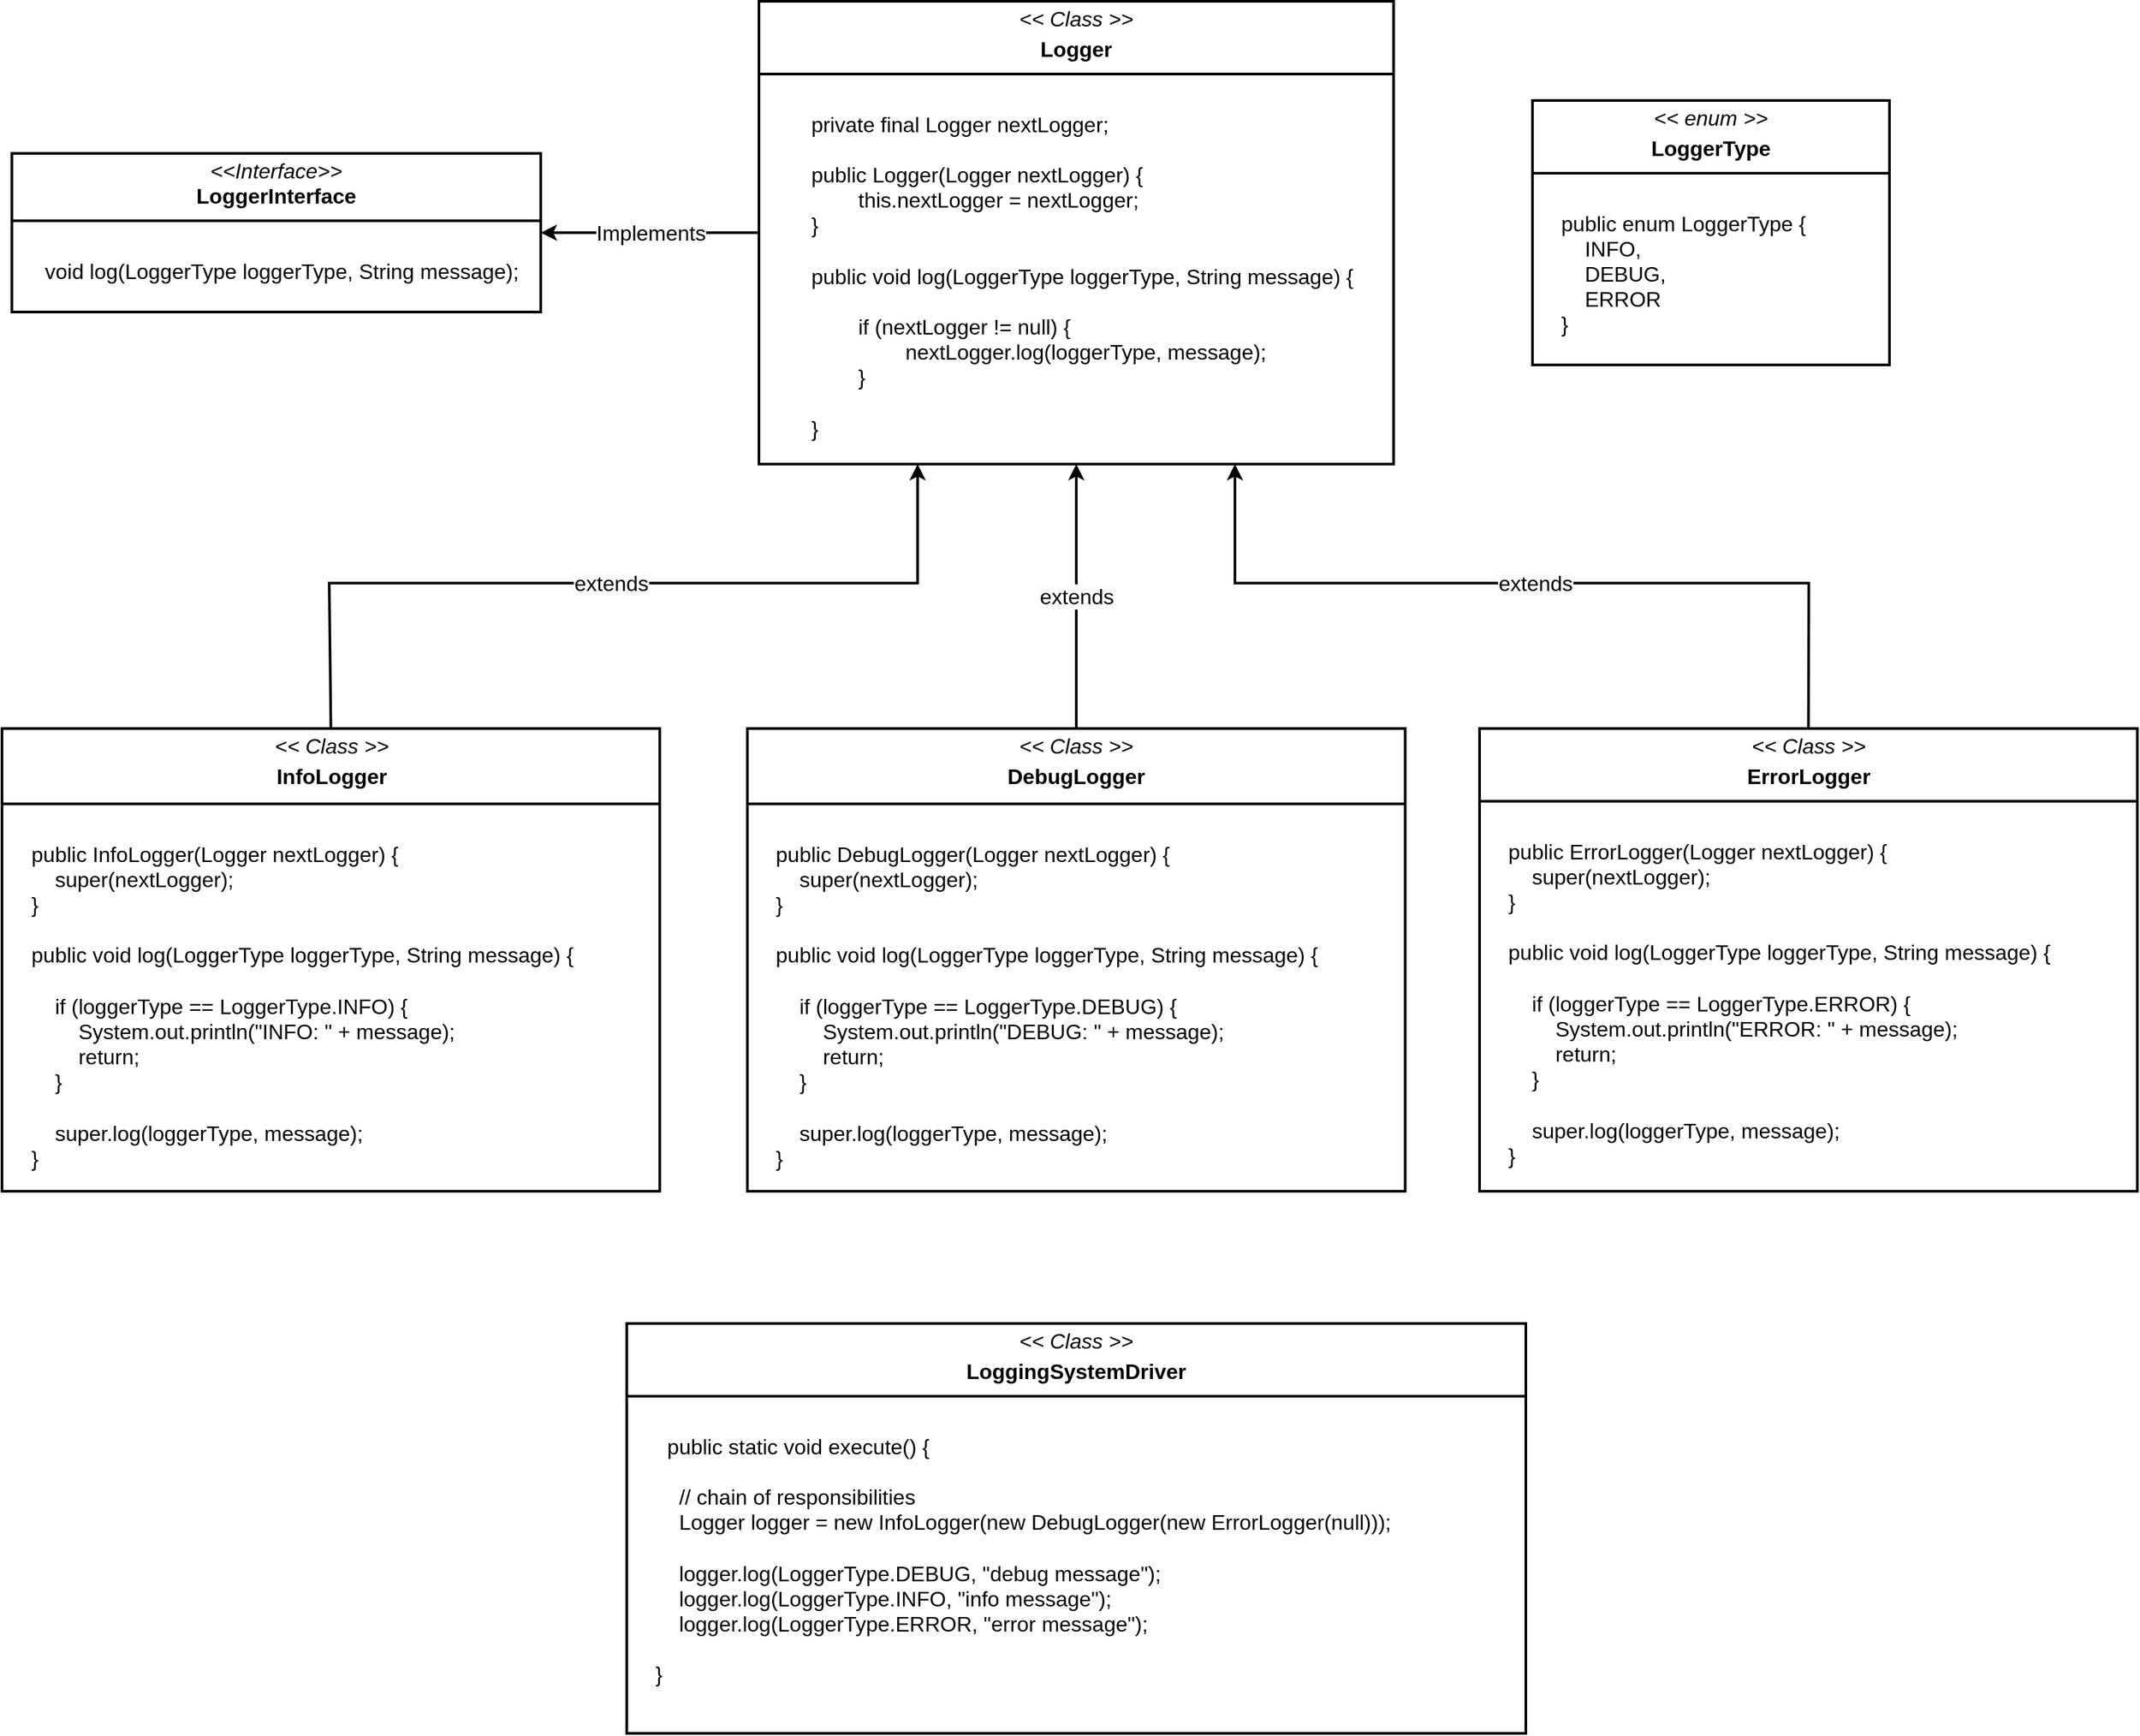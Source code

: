 <mxfile version="26.0.11">
  <diagram name="Page-1" id="LjOB1kVfF4TRjhF8uysn">
    <mxGraphModel dx="4930" dy="3590" grid="1" gridSize="10" guides="1" tooltips="1" connect="1" arrows="1" fold="1" page="1" pageScale="1" pageWidth="850" pageHeight="1100" math="0" shadow="0">
      <root>
        <mxCell id="0" />
        <mxCell id="1" parent="0" />
        <mxCell id="WkI4s-2Gp-hY98LB0IXU-2" value="&lt;p style=&quot;margin: 4px 0px 0px; text-align: center;&quot;&gt;&lt;font&gt;&lt;i&gt;&amp;lt;&amp;lt;Interface&amp;gt;&amp;gt;&lt;/i&gt;&lt;br&gt;&lt;span&gt;&lt;b&gt;LoggerInterface&lt;/b&gt;&lt;/span&gt;&lt;/font&gt;&lt;/p&gt;&lt;hr style=&quot;border-style: solid;&quot;&gt;&lt;p style=&quot;margin: 0px 0px 0px 4px; text-align: center;&quot;&gt;&lt;span style=&quot;background-color: initial;&quot;&gt;&lt;font&gt;&lt;br&gt;&lt;/font&gt;&lt;/span&gt;&lt;/p&gt;&lt;p style=&quot;margin: 0px 0px 0px 4px; text-align: center;&quot;&gt;&lt;span&gt;&amp;nbsp;void log(LoggerType loggerType, String message);&lt;/span&gt;&lt;/p&gt;" style="verticalAlign=top;align=left;overflow=fill;html=1;whiteSpace=wrap;strokeWidth=2;fontSize=16;fillColor=none;" vertex="1" parent="1">
          <mxGeometry x="-140" y="35" width="400" height="120" as="geometry" />
        </mxCell>
        <mxCell id="WkI4s-2Gp-hY98LB0IXU-3" value="&lt;p style=&quot;margin: 4px 0px 0px; text-align: center;&quot;&gt;&lt;span style=&quot;background-color: initial;&quot;&gt;&lt;font&gt;&lt;i&gt;&amp;lt;&amp;lt; Class &amp;gt;&amp;gt;&lt;/i&gt;&lt;/font&gt;&lt;/span&gt;&lt;/p&gt;&lt;p style=&quot;margin: 4px 0px 0px; text-align: center;&quot;&gt;&lt;b&gt;InfoLogger&lt;/b&gt;&lt;/p&gt;&lt;div style=&quot;height: 2px;&quot;&gt;&lt;br&gt;&lt;/div&gt;&lt;hr style=&quot;border-style: solid;&quot;&gt;&lt;p style=&quot;margin: 0px 0px 0px 4px;&quot;&gt;&lt;font&gt;&lt;br&gt;&lt;/font&gt;&lt;/p&gt;&lt;p style=&quot;margin: 0px 0px 0px 4px;&quot;&gt;&lt;font&gt;&amp;nbsp; &amp;nbsp;&amp;nbsp;&lt;/font&gt;&lt;span style=&quot;background-color: transparent;&quot;&gt;public InfoLogger(Logger nextLogger) {&lt;/span&gt;&lt;/p&gt;&lt;p style=&quot;margin: 0px 0px 0px 4px;&quot;&gt;&amp;nbsp; &amp;nbsp; &amp;nbsp; &amp;nbsp; super(nextLogger);&lt;/p&gt;&lt;p style=&quot;margin: 0px 0px 0px 4px;&quot;&gt;&amp;nbsp; &amp;nbsp; }&lt;/p&gt;&lt;p style=&quot;margin: 0px 0px 0px 4px;&quot;&gt;&lt;br&gt;&lt;/p&gt;&lt;p style=&quot;margin: 0px 0px 0px 4px;&quot;&gt;&amp;nbsp; &amp;nbsp; public void log(LoggerType loggerType, String message) {&lt;/p&gt;&lt;p style=&quot;margin: 0px 0px 0px 4px;&quot;&gt;&amp;nbsp; &amp;nbsp; &amp;nbsp; &amp;nbsp;&amp;nbsp;&lt;/p&gt;&lt;p style=&quot;margin: 0px 0px 0px 4px;&quot;&gt;&lt;span style=&quot;white-space: pre;&quot;&gt;&#x9;&lt;/span&gt;if (loggerType == LoggerType.INFO) {&lt;/p&gt;&lt;p style=&quot;margin: 0px 0px 0px 4px;&quot;&gt;&amp;nbsp; &amp;nbsp; &amp;nbsp; &amp;nbsp; &amp;nbsp; &amp;nbsp; System.out.println(&quot;INFO: &quot; + message);&lt;/p&gt;&lt;p style=&quot;margin: 0px 0px 0px 4px;&quot;&gt;&amp;nbsp; &amp;nbsp; &amp;nbsp; &amp;nbsp; &amp;nbsp; &amp;nbsp; return;&lt;/p&gt;&lt;p style=&quot;margin: 0px 0px 0px 4px;&quot;&gt;&amp;nbsp; &amp;nbsp; &amp;nbsp; &amp;nbsp; }&lt;/p&gt;&lt;p style=&quot;margin: 0px 0px 0px 4px;&quot;&gt;&lt;br&gt;&lt;/p&gt;&lt;p style=&quot;margin: 0px 0px 0px 4px;&quot;&gt;&amp;nbsp; &amp;nbsp; &amp;nbsp; &amp;nbsp; super.log(loggerType, message);&lt;/p&gt;&lt;p style=&quot;margin: 0px 0px 0px 4px;&quot;&gt;&amp;nbsp; &amp;nbsp; }&lt;/p&gt;" style="verticalAlign=top;align=left;overflow=fill;html=1;whiteSpace=wrap;strokeWidth=2;fontSize=16;fillColor=none;" vertex="1" parent="1">
          <mxGeometry x="-147.5" y="470" width="497.5" height="350" as="geometry" />
        </mxCell>
        <mxCell id="WkI4s-2Gp-hY98LB0IXU-4" value="&lt;p style=&quot;margin: 4px 0px 0px; text-align: center;&quot;&gt;&lt;span style=&quot;background-color: initial;&quot;&gt;&lt;font&gt;&lt;i&gt;&amp;lt;&amp;lt; Class &amp;gt;&amp;gt;&lt;/i&gt;&lt;/font&gt;&lt;/span&gt;&lt;/p&gt;&lt;p style=&quot;margin: 4px 0px 0px; text-align: center;&quot;&gt;&lt;font&gt;&lt;span&gt;&lt;b&gt;Logger&lt;/b&gt;&lt;/span&gt;&lt;/font&gt;&lt;/p&gt;&lt;hr style=&quot;border-style: solid;&quot;&gt;&lt;p style=&quot;margin: 0px 0px 0px 4px;&quot;&gt;&lt;font&gt;&lt;br&gt;&lt;/font&gt;&lt;/p&gt;&lt;p style=&quot;margin: 0px 0px 0px 4px;&quot;&gt;&lt;span style=&quot;white-space: pre;&quot;&gt;&#x9;&lt;/span&gt;&lt;span style=&quot;background-color: transparent;&quot;&gt;private final Logger nextLogger;&lt;br&gt;&lt;br&gt;    &lt;span style=&quot;white-space: pre;&quot;&gt;&#x9;&lt;/span&gt;public Logger(Logger nextLogger) {&lt;br&gt;        &lt;span style=&quot;white-space: pre;&quot;&gt;&#x9;&lt;/span&gt;&lt;span style=&quot;white-space: pre;&quot;&gt;&#x9;&lt;/span&gt;this.nextLogger = nextLogger;&lt;br&gt;    &lt;span style=&quot;white-space: pre;&quot;&gt;&#x9;&lt;/span&gt;}&lt;br&gt;&lt;br&gt;    &lt;span style=&quot;white-space: pre;&quot;&gt;&#x9;&lt;/span&gt;public void log(LoggerType loggerType, String message) {&lt;br&gt;        &lt;span style=&quot;white-space: pre;&quot;&gt;&lt;br&gt;&lt;/span&gt;&lt;/span&gt;&lt;/p&gt;&lt;p style=&quot;margin: 0px 0px 0px 4px;&quot;&gt;&lt;span style=&quot;background-color: transparent;&quot;&gt;&lt;span style=&quot;white-space: pre;&quot;&gt;&#x9;&lt;/span&gt;&lt;span style=&quot;white-space: pre;&quot;&gt;&#x9;&lt;/span&gt;if (nextLogger != null) {&lt;br&gt;            &lt;span style=&quot;white-space: pre;&quot;&gt;&#x9;&lt;/span&gt;&lt;span style=&quot;white-space: pre;&quot;&gt;&#x9;&lt;/span&gt;&lt;span style=&quot;white-space: pre;&quot;&gt;&#x9;&lt;/span&gt;nextLogger.log(loggerType, message);&lt;br&gt;        &lt;span style=&quot;white-space: pre;&quot;&gt;&#x9;&lt;span style=&quot;white-space: pre;&quot;&gt;&#x9;&lt;/span&gt;&lt;/span&gt;}&lt;/span&gt;&lt;/p&gt;&lt;p style=&quot;margin: 0px 0px 0px 4px;&quot;&gt;&lt;span style=&quot;background-color: transparent;&quot;&gt;&lt;br&gt;    &lt;span style=&quot;white-space: pre;&quot;&gt;&#x9;&lt;/span&gt;}&lt;/span&gt;&lt;br&gt;&lt;/p&gt;" style="verticalAlign=top;align=left;overflow=fill;html=1;whiteSpace=wrap;strokeWidth=2;fontSize=16;fillColor=none;" vertex="1" parent="1">
          <mxGeometry x="425" y="-80" width="480" height="350" as="geometry" />
        </mxCell>
        <mxCell id="WkI4s-2Gp-hY98LB0IXU-5" value="" style="endArrow=classic;html=1;rounded=0;exitX=0.5;exitY=0;exitDx=0;exitDy=0;strokeWidth=2;fontSize=16;entryX=0.25;entryY=1;entryDx=0;entryDy=0;" edge="1" parent="1" source="WkI4s-2Gp-hY98LB0IXU-3" target="WkI4s-2Gp-hY98LB0IXU-4">
          <mxGeometry relative="1" as="geometry">
            <mxPoint x="390" y="140" as="sourcePoint" />
            <mxPoint x="570" y="350" as="targetPoint" />
            <Array as="points">
              <mxPoint x="100" y="360" />
              <mxPoint x="545" y="360" />
            </Array>
          </mxGeometry>
        </mxCell>
        <mxCell id="WkI4s-2Gp-hY98LB0IXU-6" value="&lt;span style=&quot;background-color: rgb(251, 251, 251);&quot;&gt;extends&lt;/span&gt;" style="edgeLabel;resizable=0;html=1;;align=center;verticalAlign=middle;fontSize=16;" connectable="0" vertex="1" parent="WkI4s-2Gp-hY98LB0IXU-5">
          <mxGeometry relative="1" as="geometry" />
        </mxCell>
        <mxCell id="WkI4s-2Gp-hY98LB0IXU-7" value="" style="endArrow=classic;html=1;rounded=0;strokeWidth=2;exitX=0;exitY=0.5;exitDx=0;exitDy=0;entryX=1;entryY=0.5;entryDx=0;entryDy=0;fontSize=16;" edge="1" parent="1" source="WkI4s-2Gp-hY98LB0IXU-4" target="WkI4s-2Gp-hY98LB0IXU-2">
          <mxGeometry relative="1" as="geometry">
            <mxPoint x="660" y="-240" as="sourcePoint" />
            <mxPoint x="620" y="10" as="targetPoint" />
          </mxGeometry>
        </mxCell>
        <mxCell id="WkI4s-2Gp-hY98LB0IXU-8" value="&lt;span style=&quot;background-color: rgb(251, 251, 251);&quot;&gt;Implements&lt;/span&gt;" style="edgeLabel;resizable=0;html=1;;align=center;verticalAlign=middle;fontSize=16;" connectable="0" vertex="1" parent="WkI4s-2Gp-hY98LB0IXU-7">
          <mxGeometry relative="1" as="geometry" />
        </mxCell>
        <mxCell id="WkI4s-2Gp-hY98LB0IXU-9" value="&lt;p style=&quot;margin: 4px 0px 0px; text-align: center;&quot;&gt;&lt;span style=&quot;background-color: initial;&quot;&gt;&lt;font&gt;&lt;i&gt;&amp;lt;&amp;lt; Class &amp;gt;&amp;gt;&lt;/i&gt;&lt;/font&gt;&lt;/span&gt;&lt;/p&gt;&lt;p style=&quot;margin: 4px 0px 0px; text-align: center;&quot;&gt;&lt;b&gt;LoggingSystemDriver&lt;/b&gt;&lt;/p&gt;&lt;hr style=&quot;border-style: solid;&quot;&gt;&lt;p style=&quot;margin: 0px 0px 0px 4px;&quot;&gt;&lt;font&gt;&lt;br&gt;&lt;/font&gt;&lt;/p&gt;&lt;p style=&quot;margin: 0px 0px 0px 4px;&quot;&gt;&lt;font&gt;&amp;nbsp; &amp;nbsp;&amp;nbsp;&lt;/font&gt;&lt;span style=&quot;background-color: transparent;&quot;&gt;&amp;nbsp; public static void execute() {&lt;/span&gt;&lt;/p&gt;&lt;p style=&quot;margin: 0px 0px 0px 4px;&quot;&gt;&lt;br&gt;&lt;/p&gt;&lt;p style=&quot;margin: 0px 0px 0px 4px;&quot;&gt;&amp;nbsp; &amp;nbsp; &amp;nbsp; &amp;nbsp; // chain of responsibilities&lt;/p&gt;&lt;p style=&quot;margin: 0px 0px 0px 4px;&quot;&gt;&amp;nbsp; &amp;nbsp; &amp;nbsp; &amp;nbsp; Logger logger = new InfoLogger(new DebugLogger(new ErrorLogger(null)));&lt;/p&gt;&lt;p style=&quot;margin: 0px 0px 0px 4px;&quot;&gt;&lt;br&gt;&lt;/p&gt;&lt;p style=&quot;margin: 0px 0px 0px 4px;&quot;&gt;&amp;nbsp; &amp;nbsp; &amp;nbsp; &amp;nbsp; logger.log(LoggerType.DEBUG, &quot;debug message&quot;);&lt;/p&gt;&lt;p style=&quot;margin: 0px 0px 0px 4px;&quot;&gt;&amp;nbsp; &amp;nbsp; &amp;nbsp; &amp;nbsp; logger.log(LoggerType.INFO, &quot;info message&quot;);&lt;/p&gt;&lt;p style=&quot;margin: 0px 0px 0px 4px;&quot;&gt;&amp;nbsp; &amp;nbsp; &amp;nbsp; &amp;nbsp; logger.log(LoggerType.ERROR, &quot;error message&quot;);&lt;/p&gt;&lt;p style=&quot;margin: 0px 0px 0px 4px;&quot;&gt;&lt;br&gt;&lt;/p&gt;&lt;p style=&quot;margin: 0px 0px 0px 4px;&quot;&gt;&amp;nbsp; &amp;nbsp; }&lt;/p&gt;" style="verticalAlign=top;align=left;overflow=fill;html=1;whiteSpace=wrap;strokeWidth=2;fontSize=16;fillColor=none;" vertex="1" parent="1">
          <mxGeometry x="325" y="920" width="680" height="310" as="geometry" />
        </mxCell>
        <mxCell id="WkI4s-2Gp-hY98LB0IXU-10" value="&lt;p style=&quot;margin: 4px 0px 0px; text-align: center;&quot;&gt;&lt;i&gt;&lt;span style=&quot;background-color: initial;&quot;&gt;&lt;font&gt;&amp;lt;&amp;lt;&amp;nbsp;&lt;/font&gt;&lt;/span&gt;&lt;span style=&quot;text-align: left;&quot;&gt;enum&lt;/span&gt;&lt;span style=&quot;background-color: initial;&quot;&gt;&lt;font&gt;&amp;nbsp;&amp;gt;&amp;gt;&lt;/font&gt;&lt;/span&gt;&lt;/i&gt;&lt;/p&gt;&lt;p style=&quot;margin: 4px 0px 0px; text-align: center;&quot;&gt;&lt;span&gt;&lt;b&gt;LoggerType&lt;/b&gt;&lt;/span&gt;&lt;/p&gt;&lt;hr style=&quot;border-style: solid;&quot;&gt;&lt;p style=&quot;margin: 0px 0px 0px 4px;&quot;&gt;&lt;font&gt;&lt;br&gt;&lt;/font&gt;&lt;/p&gt;&lt;p style=&quot;margin: 0px 0px 0px 4px;&quot;&gt;&lt;font&gt;&amp;nbsp; &amp;nbsp;&amp;nbsp;&lt;/font&gt;&lt;span style=&quot;background-color: initial;&quot;&gt;&lt;span&gt;public enum LoggerType&amp;nbsp;{&lt;/span&gt;&lt;/span&gt;&lt;/p&gt;&lt;p style=&quot;margin: 0px 0px 0px 4px;&quot;&gt;&lt;span&gt;&amp;nbsp; &amp;nbsp; &amp;nbsp; &amp;nbsp;&amp;nbsp;&lt;/span&gt;&lt;span style=&quot;background-color: transparent;&quot;&gt;INFO,&amp;nbsp;&lt;/span&gt;&lt;/p&gt;&lt;p style=&quot;margin: 0px 0px 0px 4px;&quot;&gt;&lt;span style=&quot;background-color: transparent;&quot;&gt;&lt;span style=&quot;white-space: pre;&quot;&gt;&#x9;&lt;/span&gt;DEBUG,&amp;nbsp;&lt;/span&gt;&lt;/p&gt;&lt;p style=&quot;margin: 0px 0px 0px 4px;&quot;&gt;&lt;span style=&quot;background-color: transparent;&quot;&gt;&lt;span style=&quot;white-space: pre;&quot;&gt;&#x9;&lt;/span&gt;ERROR&lt;/span&gt;&lt;/p&gt;&lt;p style=&quot;margin: 0px 0px 0px 4px;&quot;&gt;&lt;span&gt;&amp;nbsp; &amp;nbsp; }&lt;/span&gt;&lt;/p&gt;&lt;div&gt;&lt;br&gt;&lt;/div&gt;" style="verticalAlign=top;align=left;overflow=fill;html=1;whiteSpace=wrap;strokeWidth=2;fillColor=none;fontSize=16;" vertex="1" parent="1">
          <mxGeometry x="1010" y="-5" width="270" height="200" as="geometry" />
        </mxCell>
        <mxCell id="WkI4s-2Gp-hY98LB0IXU-13" value="&lt;p style=&quot;margin: 4px 0px 0px; text-align: center;&quot;&gt;&lt;span style=&quot;background-color: initial;&quot;&gt;&lt;font&gt;&lt;i&gt;&amp;lt;&amp;lt; Class &amp;gt;&amp;gt;&lt;/i&gt;&lt;/font&gt;&lt;/span&gt;&lt;/p&gt;&lt;p style=&quot;margin: 4px 0px 0px; text-align: center;&quot;&gt;&lt;b&gt;DebugLogger&lt;/b&gt;&lt;/p&gt;&lt;div style=&quot;height: 2px;&quot;&gt;&lt;br&gt;&lt;/div&gt;&lt;hr style=&quot;border-style: solid;&quot;&gt;&lt;p style=&quot;margin: 0px 0px 0px 4px;&quot;&gt;&lt;font&gt;&lt;br&gt;&lt;/font&gt;&lt;/p&gt;&lt;p style=&quot;margin: 0px 0px 0px 4px;&quot;&gt;&lt;font&gt;&amp;nbsp; &amp;nbsp;&amp;nbsp;&lt;/font&gt;&lt;span style=&quot;background-color: transparent;&quot;&gt;public DebugLogger(Logger nextLogger) {&lt;/span&gt;&lt;/p&gt;&lt;p style=&quot;margin: 0px 0px 0px 4px;&quot;&gt;&amp;nbsp; &amp;nbsp; &amp;nbsp; &amp;nbsp; super(nextLogger);&lt;/p&gt;&lt;p style=&quot;margin: 0px 0px 0px 4px;&quot;&gt;&amp;nbsp; &amp;nbsp; }&lt;/p&gt;&lt;p style=&quot;margin: 0px 0px 0px 4px;&quot;&gt;&lt;br&gt;&lt;/p&gt;&lt;p style=&quot;margin: 0px 0px 0px 4px;&quot;&gt;&amp;nbsp; &amp;nbsp; public void log(LoggerType loggerType, String message) {&lt;/p&gt;&lt;p style=&quot;margin: 0px 0px 0px 4px;&quot;&gt;&lt;br&gt;&lt;/p&gt;&lt;p style=&quot;margin: 0px 0px 0px 4px;&quot;&gt;&amp;nbsp; &amp;nbsp; &amp;nbsp; &amp;nbsp; if (loggerType == LoggerType.DEBUG) {&lt;/p&gt;&lt;p style=&quot;margin: 0px 0px 0px 4px;&quot;&gt;&amp;nbsp; &amp;nbsp; &amp;nbsp; &amp;nbsp; &amp;nbsp; &amp;nbsp; System.out.println(&quot;DEBUG: &quot; + message);&lt;/p&gt;&lt;p style=&quot;margin: 0px 0px 0px 4px;&quot;&gt;&amp;nbsp; &amp;nbsp; &amp;nbsp; &amp;nbsp; &amp;nbsp; &amp;nbsp; return;&lt;/p&gt;&lt;p style=&quot;margin: 0px 0px 0px 4px;&quot;&gt;&amp;nbsp; &amp;nbsp; &amp;nbsp; &amp;nbsp; }&lt;/p&gt;&lt;p style=&quot;margin: 0px 0px 0px 4px;&quot;&gt;&lt;br&gt;&lt;/p&gt;&lt;p style=&quot;margin: 0px 0px 0px 4px;&quot;&gt;&amp;nbsp; &amp;nbsp; &amp;nbsp; &amp;nbsp; super.log(loggerType, message);&lt;/p&gt;&lt;p style=&quot;margin: 0px 0px 0px 4px;&quot;&gt;&amp;nbsp; &amp;nbsp; }&lt;/p&gt;" style="verticalAlign=top;align=left;overflow=fill;html=1;whiteSpace=wrap;strokeWidth=2;fontSize=16;fillColor=none;" vertex="1" parent="1">
          <mxGeometry x="416.25" y="470" width="497.5" height="350" as="geometry" />
        </mxCell>
        <mxCell id="WkI4s-2Gp-hY98LB0IXU-14" value="&lt;p style=&quot;margin: 4px 0px 0px; text-align: center;&quot;&gt;&lt;span style=&quot;background-color: initial;&quot;&gt;&lt;font&gt;&lt;i&gt;&amp;lt;&amp;lt; Class &amp;gt;&amp;gt;&lt;/i&gt;&lt;/font&gt;&lt;/span&gt;&lt;/p&gt;&lt;p style=&quot;margin: 4px 0px 0px; text-align: center;&quot;&gt;&lt;b&gt;ErrorLogger&lt;/b&gt;&lt;/p&gt;&lt;hr style=&quot;border-style: solid;&quot;&gt;&lt;p style=&quot;margin: 0px 0px 0px 4px;&quot;&gt;&lt;font&gt;&lt;br&gt;&lt;/font&gt;&lt;/p&gt;&lt;p style=&quot;margin: 0px 0px 0px 4px;&quot;&gt;&lt;font&gt;&amp;nbsp; &amp;nbsp;&amp;nbsp;&lt;/font&gt;&lt;span style=&quot;background-color: transparent;&quot;&gt;public ErrorLogger(Logger nextLogger) {&lt;/span&gt;&lt;/p&gt;&lt;p style=&quot;margin: 0px 0px 0px 4px;&quot;&gt;&amp;nbsp; &amp;nbsp; &amp;nbsp; &amp;nbsp; super(nextLogger);&lt;/p&gt;&lt;p style=&quot;margin: 0px 0px 0px 4px;&quot;&gt;&amp;nbsp; &amp;nbsp; }&lt;/p&gt;&lt;p style=&quot;margin: 0px 0px 0px 4px;&quot;&gt;&lt;br&gt;&lt;/p&gt;&lt;p style=&quot;margin: 0px 0px 0px 4px;&quot;&gt;&amp;nbsp; &amp;nbsp; public void log(LoggerType loggerType, String message) {&lt;/p&gt;&lt;p style=&quot;margin: 0px 0px 0px 4px;&quot;&gt;&lt;br&gt;&lt;/p&gt;&lt;p style=&quot;margin: 0px 0px 0px 4px;&quot;&gt;&amp;nbsp; &amp;nbsp; &amp;nbsp; &amp;nbsp; if (loggerType == LoggerType.ERROR) {&lt;/p&gt;&lt;p style=&quot;margin: 0px 0px 0px 4px;&quot;&gt;&amp;nbsp; &amp;nbsp; &amp;nbsp; &amp;nbsp; &amp;nbsp; &amp;nbsp; System.out.println(&quot;ERROR: &quot; + message);&lt;/p&gt;&lt;p style=&quot;margin: 0px 0px 0px 4px;&quot;&gt;&amp;nbsp; &amp;nbsp; &amp;nbsp; &amp;nbsp; &amp;nbsp; &amp;nbsp; return;&lt;/p&gt;&lt;p style=&quot;margin: 0px 0px 0px 4px;&quot;&gt;&amp;nbsp; &amp;nbsp; &amp;nbsp; &amp;nbsp; }&lt;/p&gt;&lt;p style=&quot;margin: 0px 0px 0px 4px;&quot;&gt;&lt;br&gt;&lt;/p&gt;&lt;p style=&quot;margin: 0px 0px 0px 4px;&quot;&gt;&amp;nbsp; &amp;nbsp; &amp;nbsp; &amp;nbsp; super.log(loggerType, message);&lt;/p&gt;&lt;p style=&quot;margin: 0px 0px 0px 4px;&quot;&gt;&amp;nbsp; &amp;nbsp; }&lt;/p&gt;" style="verticalAlign=top;align=left;overflow=fill;html=1;whiteSpace=wrap;strokeWidth=2;fontSize=16;fillColor=none;" vertex="1" parent="1">
          <mxGeometry x="970" y="470" width="497.5" height="350" as="geometry" />
        </mxCell>
        <mxCell id="WkI4s-2Gp-hY98LB0IXU-15" value="" style="endArrow=classic;html=1;rounded=0;exitX=0.5;exitY=0;exitDx=0;exitDy=0;strokeWidth=2;fontSize=16;entryX=0.5;entryY=1;entryDx=0;entryDy=0;" edge="1" parent="1" source="WkI4s-2Gp-hY98LB0IXU-13" target="WkI4s-2Gp-hY98LB0IXU-4">
          <mxGeometry relative="1" as="geometry">
            <mxPoint x="424.75" y="390" as="sourcePoint" />
            <mxPoint x="868.75" y="270" as="targetPoint" />
          </mxGeometry>
        </mxCell>
        <mxCell id="WkI4s-2Gp-hY98LB0IXU-16" value="&lt;span style=&quot;background-color: rgb(251, 251, 251);&quot;&gt;extends&lt;/span&gt;" style="edgeLabel;resizable=0;html=1;;align=center;verticalAlign=middle;fontSize=16;" connectable="0" vertex="1" parent="WkI4s-2Gp-hY98LB0IXU-15">
          <mxGeometry relative="1" as="geometry" />
        </mxCell>
        <mxCell id="WkI4s-2Gp-hY98LB0IXU-17" value="" style="endArrow=classic;html=1;rounded=0;exitX=0.5;exitY=0;exitDx=0;exitDy=0;strokeWidth=2;fontSize=16;entryX=0.75;entryY=1;entryDx=0;entryDy=0;" edge="1" parent="1" source="WkI4s-2Gp-hY98LB0IXU-14" target="WkI4s-2Gp-hY98LB0IXU-4">
          <mxGeometry relative="1" as="geometry">
            <mxPoint x="1050" y="390" as="sourcePoint" />
            <mxPoint x="1050" y="270" as="targetPoint" />
            <Array as="points">
              <mxPoint x="1219" y="360" />
              <mxPoint x="785" y="360" />
            </Array>
          </mxGeometry>
        </mxCell>
        <mxCell id="WkI4s-2Gp-hY98LB0IXU-18" value="&lt;span style=&quot;background-color: rgb(251, 251, 251);&quot;&gt;extends&lt;/span&gt;" style="edgeLabel;resizable=0;html=1;;align=center;verticalAlign=middle;fontSize=16;" connectable="0" vertex="1" parent="WkI4s-2Gp-hY98LB0IXU-17">
          <mxGeometry relative="1" as="geometry" />
        </mxCell>
      </root>
    </mxGraphModel>
  </diagram>
</mxfile>
